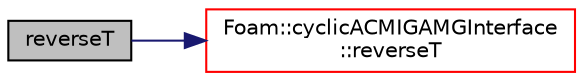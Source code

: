 digraph "reverseT"
{
  bgcolor="transparent";
  edge [fontname="Helvetica",fontsize="10",labelfontname="Helvetica",labelfontsize="10"];
  node [fontname="Helvetica",fontsize="10",shape=record];
  rankdir="LR";
  Node1 [label="reverseT",height=0.2,width=0.4,color="black", fillcolor="grey75", style="filled", fontcolor="black"];
  Node1 -> Node2 [color="midnightblue",fontsize="10",style="solid",fontname="Helvetica"];
  Node2 [label="Foam::cyclicACMIGAMGInterface\l::reverseT",height=0.2,width=0.4,color="red",URL="$a00463.html#a8449a6b191feb77a67a0e5abb8b0ac9f",tooltip="Return neighbour-cell transformation tensor. "];
}
